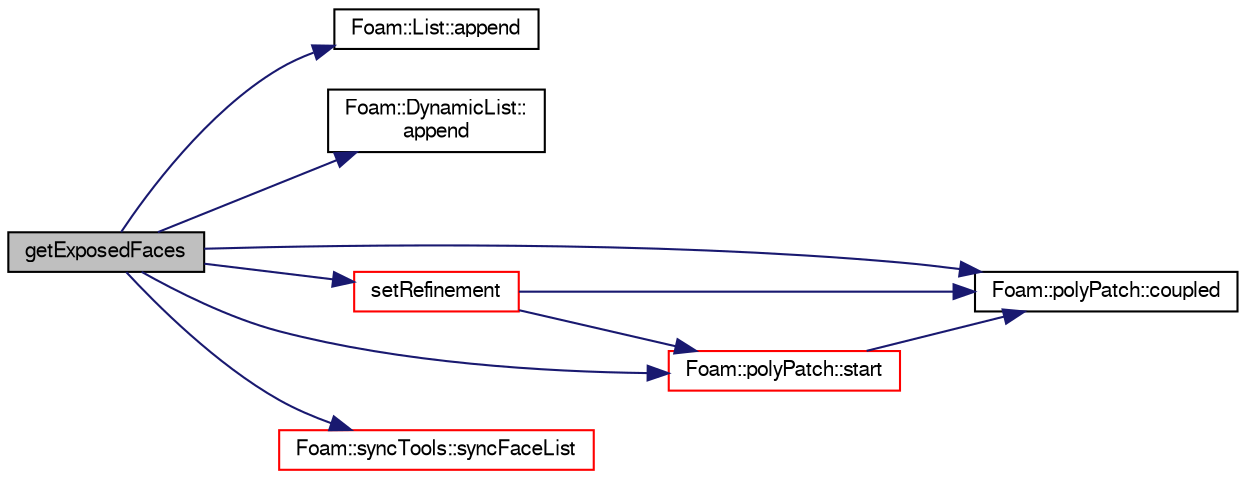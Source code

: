 digraph "getExposedFaces"
{
  bgcolor="transparent";
  edge [fontname="FreeSans",fontsize="10",labelfontname="FreeSans",labelfontsize="10"];
  node [fontname="FreeSans",fontsize="10",shape=record];
  rankdir="LR";
  Node498 [label="getExposedFaces",height=0.2,width=0.4,color="black", fillcolor="grey75", style="filled", fontcolor="black"];
  Node498 -> Node499 [color="midnightblue",fontsize="10",style="solid",fontname="FreeSans"];
  Node499 [label="Foam::List::append",height=0.2,width=0.4,color="black",URL="$a25694.html#a399dd2bf0d9a32016717dc90126f016b",tooltip="Append an element at the end of the list. "];
  Node498 -> Node500 [color="midnightblue",fontsize="10",style="solid",fontname="FreeSans"];
  Node500 [label="Foam::DynamicList::\lappend",height=0.2,width=0.4,color="black",URL="$a25890.html#a7b67b42af715604376ad63a681dee6d8",tooltip="Append an element at the end of the list. "];
  Node498 -> Node501 [color="midnightblue",fontsize="10",style="solid",fontname="FreeSans"];
  Node501 [label="Foam::polyPatch::coupled",height=0.2,width=0.4,color="black",URL="$a27478.html#a39c01db0e66d00fe0621a0c7e5fc4ead",tooltip="Return true if this patch is geometrically coupled (i.e. faces and. "];
  Node498 -> Node502 [color="midnightblue",fontsize="10",style="solid",fontname="FreeSans"];
  Node502 [label="setRefinement",height=0.2,width=0.4,color="red",URL="$a21698.html#a1fa7db25391bd44913e7d03a77e2c45b",tooltip="Play commands into polyTopoChange to remove cells. "];
  Node502 -> Node501 [color="midnightblue",fontsize="10",style="solid",fontname="FreeSans"];
  Node502 -> Node706 [color="midnightblue",fontsize="10",style="solid",fontname="FreeSans"];
  Node706 [label="Foam::polyPatch::start",height=0.2,width=0.4,color="red",URL="$a27478.html#a6bfd3e3abb11e98bdb4b98671cec1234",tooltip="Return start label of this patch in the polyMesh face list. "];
  Node706 -> Node501 [color="midnightblue",fontsize="10",style="solid",fontname="FreeSans"];
  Node498 -> Node706 [color="midnightblue",fontsize="10",style="solid",fontname="FreeSans"];
  Node498 -> Node749 [color="midnightblue",fontsize="10",style="solid",fontname="FreeSans"];
  Node749 [label="Foam::syncTools::syncFaceList",height=0.2,width=0.4,color="red",URL="$a27502.html#abed40ebf1b90b365509600f5e7b004b7",tooltip="Synchronize values on all mesh faces. "];
}
